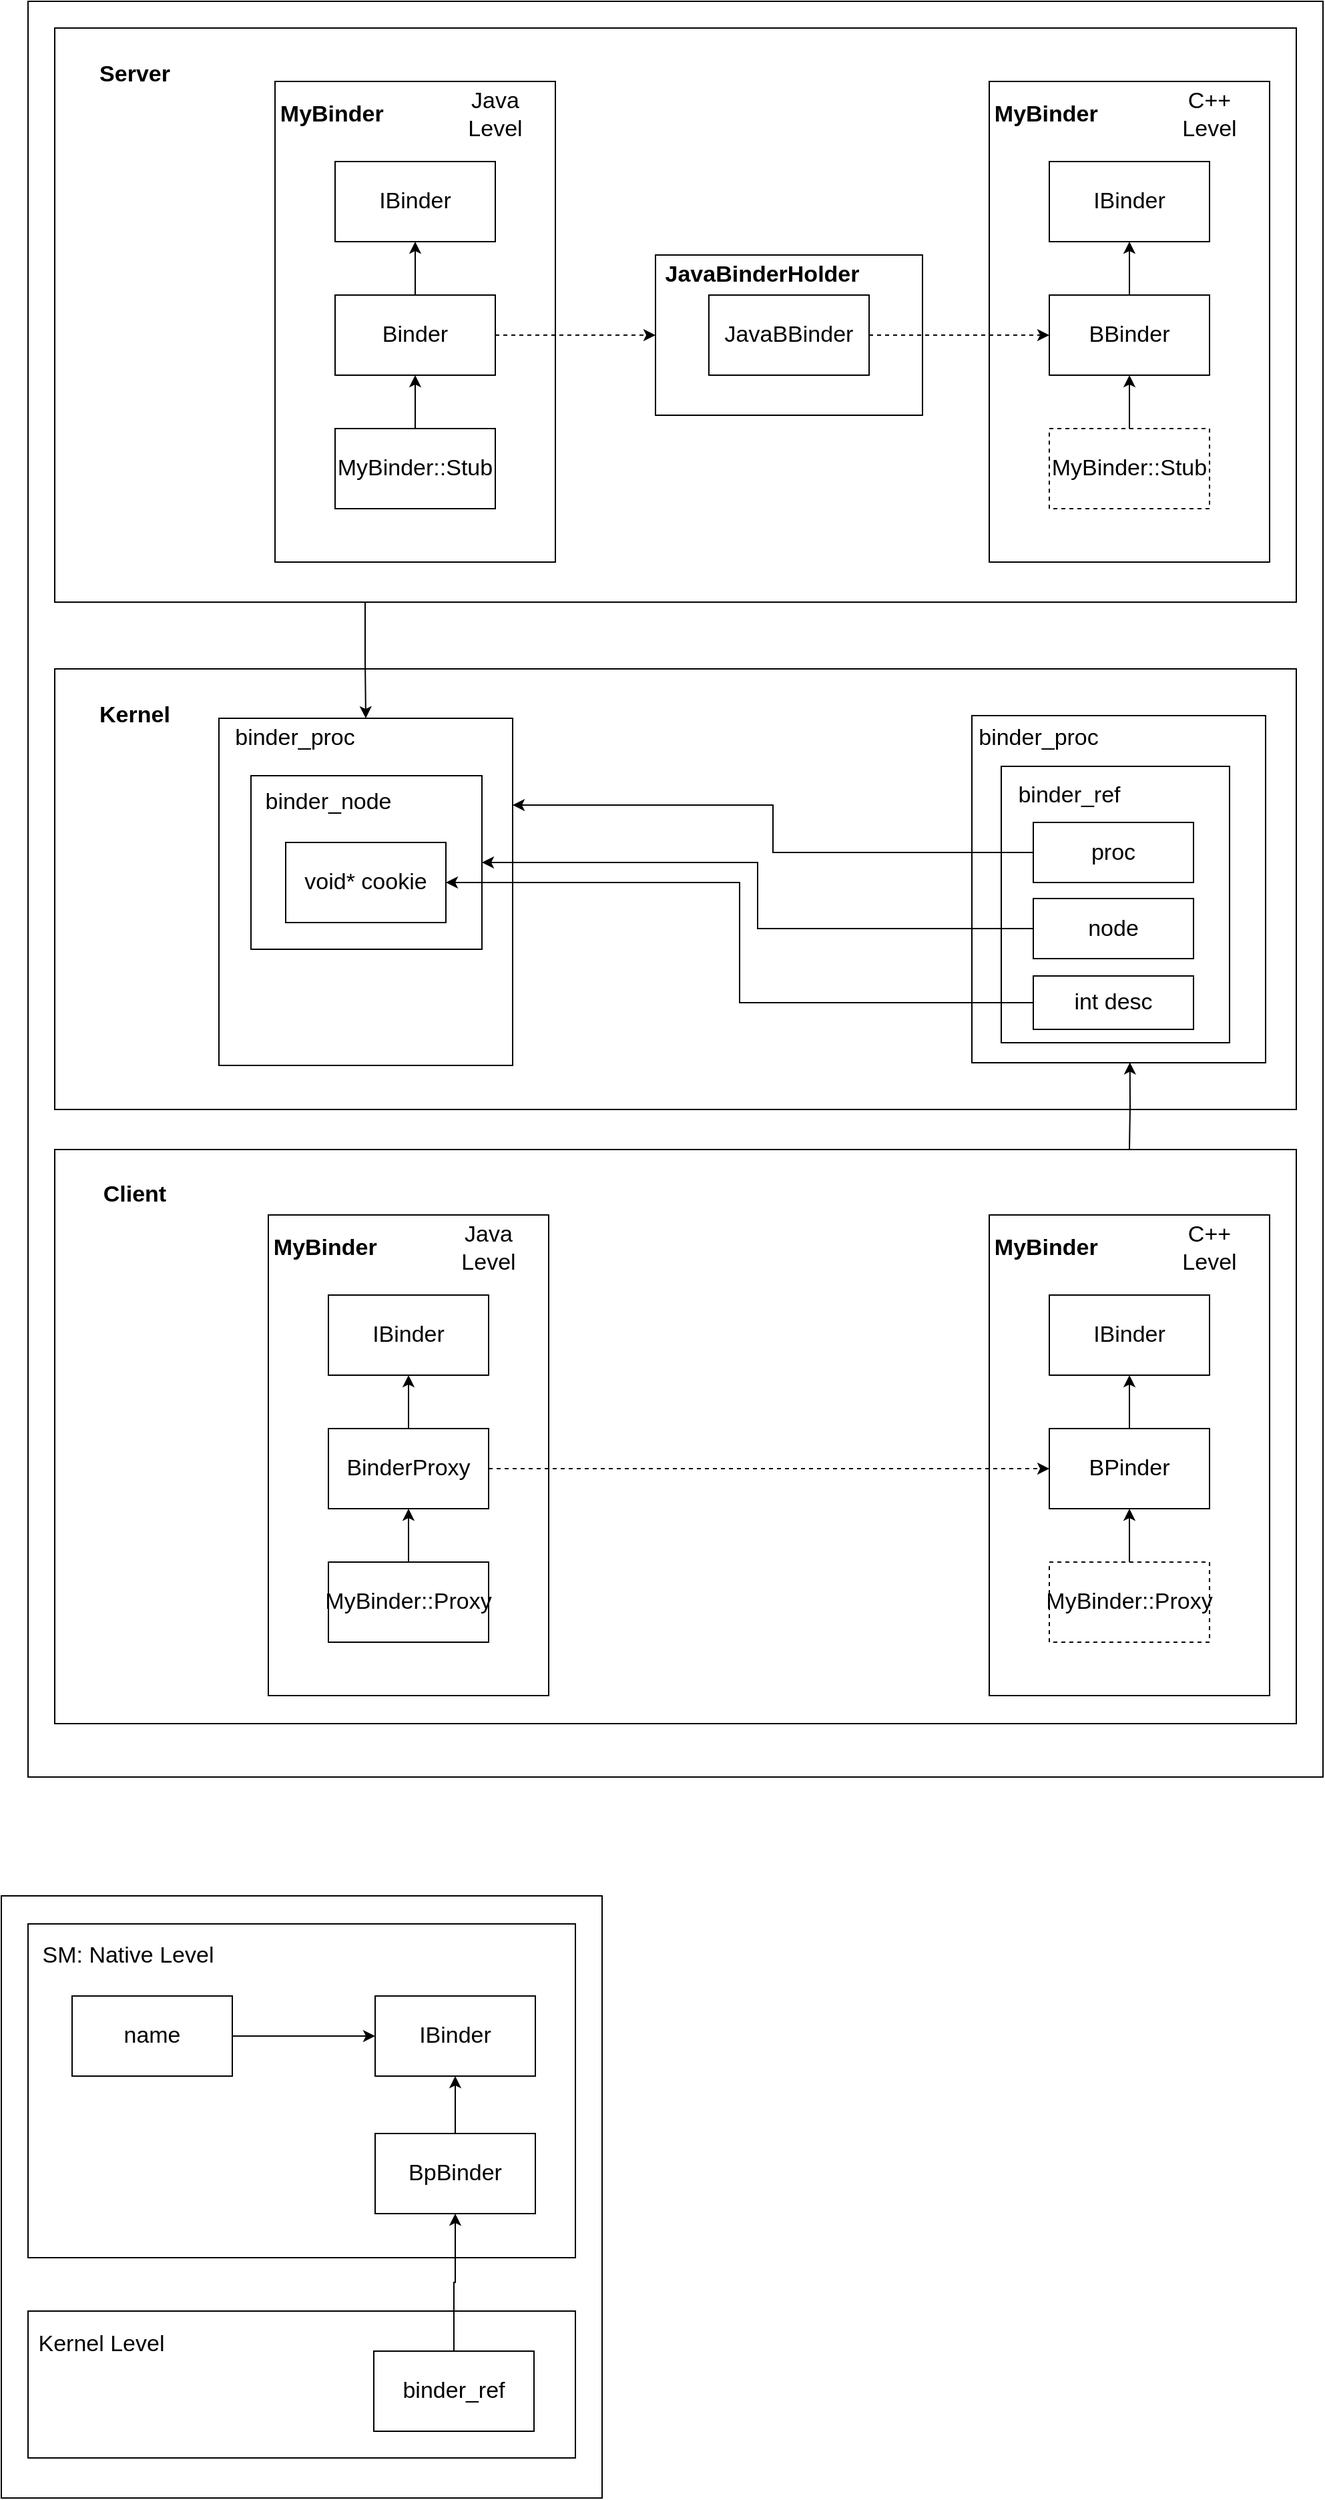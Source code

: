 <mxfile version="20.8.16" type="device"><diagram name="第 1 页" id="QQucarV1HdTiYy8BaOMb"><mxGraphModel dx="2049" dy="1206" grid="1" gridSize="10" guides="1" tooltips="1" connect="1" arrows="1" fold="1" page="1" pageScale="1" pageWidth="827" pageHeight="1169" math="0" shadow="0"><root><mxCell id="0"/><mxCell id="1" parent="0"/><mxCell id="3-tB35AmuFg1A2t_64or-93" value="" style="rounded=0;whiteSpace=wrap;html=1;fontSize=17;" vertex="1" parent="1"><mxGeometry x="80" y="1709" width="450" height="451" as="geometry"/></mxCell><mxCell id="3-tB35AmuFg1A2t_64or-89" value="" style="rounded=0;whiteSpace=wrap;html=1;fontSize=17;" vertex="1" parent="1"><mxGeometry x="100" y="2020" width="410" height="110" as="geometry"/></mxCell><mxCell id="3-tB35AmuFg1A2t_64or-80" value="" style="rounded=0;whiteSpace=wrap;html=1;fontSize=17;" vertex="1" parent="1"><mxGeometry x="100" y="1730" width="410" height="250" as="geometry"/></mxCell><mxCell id="3-tB35AmuFg1A2t_64or-72" value="" style="rounded=0;whiteSpace=wrap;html=1;fontSize=17;" vertex="1" parent="1"><mxGeometry x="100" y="290" width="970" height="1330" as="geometry"/></mxCell><mxCell id="3-tB35AmuFg1A2t_64or-55" value="" style="rounded=0;whiteSpace=wrap;html=1;fontSize=17;" vertex="1" parent="1"><mxGeometry x="120" y="790" width="930" height="330" as="geometry"/></mxCell><mxCell id="3-tB35AmuFg1A2t_64or-54" value="" style="rounded=0;whiteSpace=wrap;html=1;fontSize=17;" vertex="1" parent="1"><mxGeometry x="120" y="1150" width="930" height="430" as="geometry"/></mxCell><mxCell id="3-tB35AmuFg1A2t_64or-59" style="edgeStyle=orthogonalEdgeStyle;rounded=0;orthogonalLoop=1;jettySize=auto;html=1;exitX=0.25;exitY=1;exitDx=0;exitDy=0;entryX=0.5;entryY=0;entryDx=0;entryDy=0;fontSize=17;" edge="1" parent="1" source="3-tB35AmuFg1A2t_64or-53" target="3-tB35AmuFg1A2t_64or-57"><mxGeometry relative="1" as="geometry"/></mxCell><mxCell id="3-tB35AmuFg1A2t_64or-53" value="" style="rounded=0;whiteSpace=wrap;html=1;fontSize=17;" vertex="1" parent="1"><mxGeometry x="120" y="310" width="930" height="430" as="geometry"/></mxCell><mxCell id="3-tB35AmuFg1A2t_64or-22" value="" style="rounded=0;whiteSpace=wrap;html=1;fontSize=17;" vertex="1" parent="1"><mxGeometry x="570" y="480" width="200" height="120" as="geometry"/></mxCell><mxCell id="3-tB35AmuFg1A2t_64or-12" value="" style="rounded=0;whiteSpace=wrap;html=1;fontSize=17;" vertex="1" parent="1"><mxGeometry x="820" y="350" width="210" height="360" as="geometry"/></mxCell><mxCell id="3-tB35AmuFg1A2t_64or-5" value="" style="rounded=0;whiteSpace=wrap;html=1;fontSize=17;" vertex="1" parent="1"><mxGeometry x="285" y="350" width="210" height="360" as="geometry"/></mxCell><mxCell id="M1pufOp-37nRRUDhL_i7-8" value="IBinder" style="rounded=0;whiteSpace=wrap;html=1;fontSize=17;" parent="1" vertex="1"><mxGeometry x="330" y="410" width="120" height="60" as="geometry"/></mxCell><mxCell id="3-tB35AmuFg1A2t_64or-7" value="" style="edgeStyle=orthogonalEdgeStyle;rounded=0;orthogonalLoop=1;jettySize=auto;html=1;fontSize=17;" edge="1" parent="1" source="M1pufOp-37nRRUDhL_i7-9" target="M1pufOp-37nRRUDhL_i7-8"><mxGeometry relative="1" as="geometry"/></mxCell><mxCell id="3-tB35AmuFg1A2t_64or-24" style="edgeStyle=orthogonalEdgeStyle;rounded=0;orthogonalLoop=1;jettySize=auto;html=1;exitX=1;exitY=0.5;exitDx=0;exitDy=0;dashed=1;fontSize=17;" edge="1" parent="1" source="M1pufOp-37nRRUDhL_i7-9" target="3-tB35AmuFg1A2t_64or-22"><mxGeometry relative="1" as="geometry"/></mxCell><mxCell id="M1pufOp-37nRRUDhL_i7-9" value="Binder" style="rounded=0;whiteSpace=wrap;html=1;fontSize=17;" parent="1" vertex="1"><mxGeometry x="330" y="510" width="120" height="60" as="geometry"/></mxCell><mxCell id="3-tB35AmuFg1A2t_64or-8" value="" style="edgeStyle=orthogonalEdgeStyle;rounded=0;orthogonalLoop=1;jettySize=auto;html=1;fontSize=17;" edge="1" parent="1" source="3-tB35AmuFg1A2t_64or-4" target="M1pufOp-37nRRUDhL_i7-9"><mxGeometry relative="1" as="geometry"/></mxCell><mxCell id="3-tB35AmuFg1A2t_64or-4" value="MyBinder::Stub" style="rounded=0;whiteSpace=wrap;html=1;fontSize=17;" vertex="1" parent="1"><mxGeometry x="330" y="610" width="120" height="60" as="geometry"/></mxCell><mxCell id="3-tB35AmuFg1A2t_64or-9" value="MyBinder&amp;nbsp;" style="text;html=1;strokeColor=none;fillColor=none;align=center;verticalAlign=middle;whiteSpace=wrap;rounded=0;fontStyle=1;fontSize=17;" vertex="1" parent="1"><mxGeometry x="300" y="360" width="60" height="30" as="geometry"/></mxCell><mxCell id="3-tB35AmuFg1A2t_64or-11" value="Java Level" style="text;html=1;strokeColor=none;fillColor=none;align=center;verticalAlign=middle;whiteSpace=wrap;rounded=0;fontSize=17;" vertex="1" parent="1"><mxGeometry x="420" y="360" width="60" height="30" as="geometry"/></mxCell><mxCell id="3-tB35AmuFg1A2t_64or-13" value="IBinder" style="rounded=0;whiteSpace=wrap;html=1;fontSize=17;" vertex="1" parent="1"><mxGeometry x="865" y="410" width="120" height="60" as="geometry"/></mxCell><mxCell id="3-tB35AmuFg1A2t_64or-14" value="" style="edgeStyle=orthogonalEdgeStyle;rounded=0;orthogonalLoop=1;jettySize=auto;html=1;fontSize=17;" edge="1" parent="1" source="3-tB35AmuFg1A2t_64or-15" target="3-tB35AmuFg1A2t_64or-13"><mxGeometry relative="1" as="geometry"/></mxCell><mxCell id="3-tB35AmuFg1A2t_64or-15" value="BBinder" style="rounded=0;whiteSpace=wrap;html=1;fontSize=17;" vertex="1" parent="1"><mxGeometry x="865" y="510" width="120" height="60" as="geometry"/></mxCell><mxCell id="3-tB35AmuFg1A2t_64or-16" value="" style="edgeStyle=orthogonalEdgeStyle;rounded=0;orthogonalLoop=1;jettySize=auto;html=1;fontSize=17;" edge="1" parent="1" source="3-tB35AmuFg1A2t_64or-17" target="3-tB35AmuFg1A2t_64or-15"><mxGeometry relative="1" as="geometry"/></mxCell><mxCell id="3-tB35AmuFg1A2t_64or-17" value="MyBinder::Stub" style="rounded=0;whiteSpace=wrap;html=1;dashed=1;fontSize=17;" vertex="1" parent="1"><mxGeometry x="865" y="610" width="120" height="60" as="geometry"/></mxCell><mxCell id="3-tB35AmuFg1A2t_64or-18" value="MyBinder&amp;nbsp;" style="text;html=1;strokeColor=none;fillColor=none;align=center;verticalAlign=middle;whiteSpace=wrap;rounded=0;fontStyle=1;fontSize=17;" vertex="1" parent="1"><mxGeometry x="835" y="360" width="60" height="30" as="geometry"/></mxCell><mxCell id="3-tB35AmuFg1A2t_64or-19" value="C++ Level" style="text;html=1;strokeColor=none;fillColor=none;align=center;verticalAlign=middle;whiteSpace=wrap;rounded=0;fontSize=17;" vertex="1" parent="1"><mxGeometry x="955" y="360" width="60" height="30" as="geometry"/></mxCell><mxCell id="3-tB35AmuFg1A2t_64or-25" style="edgeStyle=orthogonalEdgeStyle;rounded=0;orthogonalLoop=1;jettySize=auto;html=1;exitX=1;exitY=0.5;exitDx=0;exitDy=0;entryX=0;entryY=0.5;entryDx=0;entryDy=0;dashed=1;fontSize=17;" edge="1" parent="1" source="3-tB35AmuFg1A2t_64or-21" target="3-tB35AmuFg1A2t_64or-15"><mxGeometry relative="1" as="geometry"/></mxCell><mxCell id="3-tB35AmuFg1A2t_64or-21" value="JavaBBinder" style="rounded=0;whiteSpace=wrap;html=1;fontSize=17;" vertex="1" parent="1"><mxGeometry x="610" y="510" width="120" height="60" as="geometry"/></mxCell><mxCell id="3-tB35AmuFg1A2t_64or-23" value="JavaBinderHolder" style="text;html=1;strokeColor=none;fillColor=none;align=center;verticalAlign=middle;whiteSpace=wrap;rounded=0;fontStyle=1;fontSize=17;" vertex="1" parent="1"><mxGeometry x="620" y="480" width="60" height="30" as="geometry"/></mxCell><mxCell id="3-tB35AmuFg1A2t_64or-60" style="edgeStyle=orthogonalEdgeStyle;rounded=0;orthogonalLoop=1;jettySize=auto;html=1;entryX=0.538;entryY=0.999;entryDx=0;entryDy=0;entryPerimeter=0;fontSize=17;" edge="1" parent="1" target="3-tB35AmuFg1A2t_64or-58"><mxGeometry relative="1" as="geometry"><mxPoint x="925" y="1150" as="sourcePoint"/></mxGeometry></mxCell><mxCell id="3-tB35AmuFg1A2t_64or-27" value="" style="rounded=0;whiteSpace=wrap;html=1;fontSize=17;" vertex="1" parent="1"><mxGeometry x="820" y="1199" width="210" height="360" as="geometry"/></mxCell><mxCell id="3-tB35AmuFg1A2t_64or-28" value="" style="rounded=0;whiteSpace=wrap;html=1;fontSize=17;" vertex="1" parent="1"><mxGeometry x="280" y="1199" width="210" height="360" as="geometry"/></mxCell><mxCell id="3-tB35AmuFg1A2t_64or-29" value="IBinder" style="rounded=0;whiteSpace=wrap;html=1;fontSize=17;" vertex="1" parent="1"><mxGeometry x="325" y="1259" width="120" height="60" as="geometry"/></mxCell><mxCell id="3-tB35AmuFg1A2t_64or-30" value="" style="edgeStyle=orthogonalEdgeStyle;rounded=0;orthogonalLoop=1;jettySize=auto;html=1;fontSize=17;" edge="1" parent="1" source="3-tB35AmuFg1A2t_64or-32" target="3-tB35AmuFg1A2t_64or-29"><mxGeometry relative="1" as="geometry"/></mxCell><mxCell id="3-tB35AmuFg1A2t_64or-31" style="edgeStyle=orthogonalEdgeStyle;rounded=0;orthogonalLoop=1;jettySize=auto;html=1;exitX=1;exitY=0.5;exitDx=0;exitDy=0;dashed=1;entryX=0;entryY=0.5;entryDx=0;entryDy=0;fontSize=17;" edge="1" parent="1" source="3-tB35AmuFg1A2t_64or-32" target="3-tB35AmuFg1A2t_64or-39"><mxGeometry relative="1" as="geometry"><mxPoint x="565" y="1389" as="targetPoint"/></mxGeometry></mxCell><mxCell id="3-tB35AmuFg1A2t_64or-32" value="BinderProxy" style="rounded=0;whiteSpace=wrap;html=1;fontSize=17;" vertex="1" parent="1"><mxGeometry x="325" y="1359" width="120" height="60" as="geometry"/></mxCell><mxCell id="3-tB35AmuFg1A2t_64or-33" value="" style="edgeStyle=orthogonalEdgeStyle;rounded=0;orthogonalLoop=1;jettySize=auto;html=1;fontSize=17;" edge="1" parent="1" source="3-tB35AmuFg1A2t_64or-34" target="3-tB35AmuFg1A2t_64or-32"><mxGeometry relative="1" as="geometry"/></mxCell><mxCell id="3-tB35AmuFg1A2t_64or-34" value="MyBinder::Proxy" style="rounded=0;whiteSpace=wrap;html=1;fontSize=17;" vertex="1" parent="1"><mxGeometry x="325" y="1459" width="120" height="60" as="geometry"/></mxCell><mxCell id="3-tB35AmuFg1A2t_64or-35" value="MyBinder&amp;nbsp;" style="text;html=1;strokeColor=none;fillColor=none;align=center;verticalAlign=middle;whiteSpace=wrap;rounded=0;fontStyle=1;fontSize=17;" vertex="1" parent="1"><mxGeometry x="295" y="1209" width="60" height="30" as="geometry"/></mxCell><mxCell id="3-tB35AmuFg1A2t_64or-36" value="Java Level" style="text;html=1;strokeColor=none;fillColor=none;align=center;verticalAlign=middle;whiteSpace=wrap;rounded=0;fontSize=17;" vertex="1" parent="1"><mxGeometry x="415" y="1209" width="60" height="30" as="geometry"/></mxCell><mxCell id="3-tB35AmuFg1A2t_64or-37" value="IBinder" style="rounded=0;whiteSpace=wrap;html=1;fontSize=17;" vertex="1" parent="1"><mxGeometry x="865" y="1259" width="120" height="60" as="geometry"/></mxCell><mxCell id="3-tB35AmuFg1A2t_64or-38" value="" style="edgeStyle=orthogonalEdgeStyle;rounded=0;orthogonalLoop=1;jettySize=auto;html=1;fontSize=17;" edge="1" parent="1" source="3-tB35AmuFg1A2t_64or-39" target="3-tB35AmuFg1A2t_64or-37"><mxGeometry relative="1" as="geometry"/></mxCell><mxCell id="3-tB35AmuFg1A2t_64or-39" value="BPinder" style="rounded=0;whiteSpace=wrap;html=1;fontSize=17;" vertex="1" parent="1"><mxGeometry x="865" y="1359" width="120" height="60" as="geometry"/></mxCell><mxCell id="3-tB35AmuFg1A2t_64or-40" value="" style="edgeStyle=orthogonalEdgeStyle;rounded=0;orthogonalLoop=1;jettySize=auto;html=1;fontSize=17;" edge="1" parent="1" source="3-tB35AmuFg1A2t_64or-41" target="3-tB35AmuFg1A2t_64or-39"><mxGeometry relative="1" as="geometry"/></mxCell><mxCell id="3-tB35AmuFg1A2t_64or-41" value="MyBinder::Proxy" style="rounded=0;whiteSpace=wrap;html=1;dashed=1;fontSize=17;" vertex="1" parent="1"><mxGeometry x="865" y="1459" width="120" height="60" as="geometry"/></mxCell><mxCell id="3-tB35AmuFg1A2t_64or-42" value="MyBinder&amp;nbsp;" style="text;html=1;strokeColor=none;fillColor=none;align=center;verticalAlign=middle;whiteSpace=wrap;rounded=0;fontStyle=1;fontSize=17;" vertex="1" parent="1"><mxGeometry x="835" y="1209" width="60" height="30" as="geometry"/></mxCell><mxCell id="3-tB35AmuFg1A2t_64or-43" value="C++ Level" style="text;html=1;strokeColor=none;fillColor=none;align=center;verticalAlign=middle;whiteSpace=wrap;rounded=0;fontSize=17;" vertex="1" parent="1"><mxGeometry x="955" y="1209" width="60" height="30" as="geometry"/></mxCell><mxCell id="3-tB35AmuFg1A2t_64or-51" value="Server" style="text;html=1;strokeColor=none;fillColor=none;align=center;verticalAlign=middle;whiteSpace=wrap;rounded=0;fontSize=17;fontStyle=1" vertex="1" parent="1"><mxGeometry x="150" y="330" width="60" height="30" as="geometry"/></mxCell><mxCell id="3-tB35AmuFg1A2t_64or-52" value="Client" style="text;html=1;strokeColor=none;fillColor=none;align=center;verticalAlign=middle;whiteSpace=wrap;rounded=0;fontSize=17;fontStyle=1" vertex="1" parent="1"><mxGeometry x="150" y="1169" width="60" height="30" as="geometry"/></mxCell><mxCell id="3-tB35AmuFg1A2t_64or-56" value="Kernel" style="text;html=1;strokeColor=none;fillColor=none;align=center;verticalAlign=middle;whiteSpace=wrap;rounded=0;fontSize=17;fontStyle=1" vertex="1" parent="1"><mxGeometry x="150" y="810" width="60" height="30" as="geometry"/></mxCell><mxCell id="3-tB35AmuFg1A2t_64or-57" value="" style="rounded=0;whiteSpace=wrap;html=1;fontSize=17;" vertex="1" parent="1"><mxGeometry x="243" y="827" width="220" height="260" as="geometry"/></mxCell><mxCell id="3-tB35AmuFg1A2t_64or-58" value="" style="rounded=0;whiteSpace=wrap;html=1;fontSize=17;" vertex="1" parent="1"><mxGeometry x="807" y="825" width="220" height="260" as="geometry"/></mxCell><mxCell id="3-tB35AmuFg1A2t_64or-61" value="binder_proc" style="text;html=1;strokeColor=none;fillColor=none;align=center;verticalAlign=middle;whiteSpace=wrap;rounded=0;fontSize=17;" vertex="1" parent="1"><mxGeometry x="270" y="827" width="60" height="30" as="geometry"/></mxCell><mxCell id="3-tB35AmuFg1A2t_64or-62" value="binder_proc" style="text;html=1;strokeColor=none;fillColor=none;align=center;verticalAlign=middle;whiteSpace=wrap;rounded=0;fontSize=17;" vertex="1" parent="1"><mxGeometry x="827" y="827" width="60" height="30" as="geometry"/></mxCell><mxCell id="3-tB35AmuFg1A2t_64or-63" value="" style="rounded=0;whiteSpace=wrap;html=1;fontSize=17;" vertex="1" parent="1"><mxGeometry x="267" y="870" width="173" height="130" as="geometry"/></mxCell><mxCell id="3-tB35AmuFg1A2t_64or-64" value="" style="rounded=0;whiteSpace=wrap;html=1;fontSize=17;" vertex="1" parent="1"><mxGeometry x="829" y="863" width="171" height="207" as="geometry"/></mxCell><mxCell id="3-tB35AmuFg1A2t_64or-65" value="binder_node" style="text;html=1;strokeColor=none;fillColor=none;align=center;verticalAlign=middle;whiteSpace=wrap;rounded=0;fontSize=17;" vertex="1" parent="1"><mxGeometry x="295" y="875" width="60" height="30" as="geometry"/></mxCell><mxCell id="3-tB35AmuFg1A2t_64or-66" value="binder_ref" style="text;html=1;strokeColor=none;fillColor=none;align=center;verticalAlign=middle;whiteSpace=wrap;rounded=0;fontSize=17;" vertex="1" parent="1"><mxGeometry x="850" y="870" width="60" height="30" as="geometry"/></mxCell><mxCell id="3-tB35AmuFg1A2t_64or-67" value="void* cookie" style="rounded=0;whiteSpace=wrap;html=1;fontSize=17;" vertex="1" parent="1"><mxGeometry x="293" y="920" width="120" height="60" as="geometry"/></mxCell><mxCell id="3-tB35AmuFg1A2t_64or-77" style="edgeStyle=orthogonalEdgeStyle;rounded=0;orthogonalLoop=1;jettySize=auto;html=1;exitX=0;exitY=0.5;exitDx=0;exitDy=0;entryX=1;entryY=0.5;entryDx=0;entryDy=0;fontSize=17;" edge="1" parent="1" source="3-tB35AmuFg1A2t_64or-68" target="3-tB35AmuFg1A2t_64or-67"><mxGeometry relative="1" as="geometry"/></mxCell><mxCell id="3-tB35AmuFg1A2t_64or-68" value="int desc" style="rounded=0;whiteSpace=wrap;html=1;fontSize=17;" vertex="1" parent="1"><mxGeometry x="853" y="1020" width="120" height="40" as="geometry"/></mxCell><mxCell id="3-tB35AmuFg1A2t_64or-75" style="edgeStyle=orthogonalEdgeStyle;rounded=0;orthogonalLoop=1;jettySize=auto;html=1;exitX=0;exitY=0.5;exitDx=0;exitDy=0;entryX=1;entryY=0.25;entryDx=0;entryDy=0;fontSize=17;" edge="1" parent="1" source="3-tB35AmuFg1A2t_64or-73" target="3-tB35AmuFg1A2t_64or-57"><mxGeometry relative="1" as="geometry"/></mxCell><mxCell id="3-tB35AmuFg1A2t_64or-73" value="proc" style="rounded=0;whiteSpace=wrap;html=1;fontSize=17;" vertex="1" parent="1"><mxGeometry x="853" y="905" width="120" height="45" as="geometry"/></mxCell><mxCell id="3-tB35AmuFg1A2t_64or-76" style="edgeStyle=orthogonalEdgeStyle;rounded=0;orthogonalLoop=1;jettySize=auto;html=1;exitX=0;exitY=0.5;exitDx=0;exitDy=0;fontSize=17;" edge="1" parent="1" source="3-tB35AmuFg1A2t_64or-74" target="3-tB35AmuFg1A2t_64or-63"><mxGeometry relative="1" as="geometry"/></mxCell><mxCell id="3-tB35AmuFg1A2t_64or-74" value="node" style="rounded=0;whiteSpace=wrap;html=1;fontSize=17;" vertex="1" parent="1"><mxGeometry x="853" y="962" width="120" height="45" as="geometry"/></mxCell><mxCell id="3-tB35AmuFg1A2t_64or-81" style="edgeStyle=orthogonalEdgeStyle;rounded=0;orthogonalLoop=1;jettySize=auto;html=1;exitX=1;exitY=0.5;exitDx=0;exitDy=0;entryX=0;entryY=0.5;entryDx=0;entryDy=0;fontSize=17;" edge="1" parent="1" source="3-tB35AmuFg1A2t_64or-78" target="3-tB35AmuFg1A2t_64or-79"><mxGeometry relative="1" as="geometry"/></mxCell><mxCell id="3-tB35AmuFg1A2t_64or-78" value="name" style="rounded=0;whiteSpace=wrap;html=1;fontSize=17;" vertex="1" parent="1"><mxGeometry x="133" y="1784" width="120" height="60" as="geometry"/></mxCell><mxCell id="3-tB35AmuFg1A2t_64or-79" value="IBinder" style="rounded=0;whiteSpace=wrap;html=1;fontSize=17;" vertex="1" parent="1"><mxGeometry x="360" y="1784" width="120" height="60" as="geometry"/></mxCell><mxCell id="3-tB35AmuFg1A2t_64or-90" style="edgeStyle=orthogonalEdgeStyle;rounded=0;orthogonalLoop=1;jettySize=auto;html=1;exitX=0.5;exitY=0;exitDx=0;exitDy=0;entryX=0.5;entryY=1;entryDx=0;entryDy=0;fontSize=17;" edge="1" parent="1" source="3-tB35AmuFg1A2t_64or-85" target="3-tB35AmuFg1A2t_64or-86"><mxGeometry relative="1" as="geometry"/></mxCell><mxCell id="3-tB35AmuFg1A2t_64or-85" value="binder_ref" style="rounded=0;whiteSpace=wrap;html=1;fontSize=17;" vertex="1" parent="1"><mxGeometry x="359" y="2050" width="120" height="60" as="geometry"/></mxCell><mxCell id="3-tB35AmuFg1A2t_64or-88" value="" style="edgeStyle=orthogonalEdgeStyle;rounded=0;orthogonalLoop=1;jettySize=auto;html=1;fontSize=17;" edge="1" parent="1" source="3-tB35AmuFg1A2t_64or-86" target="3-tB35AmuFg1A2t_64or-79"><mxGeometry relative="1" as="geometry"/></mxCell><mxCell id="3-tB35AmuFg1A2t_64or-86" value="BpBinder" style="rounded=0;whiteSpace=wrap;html=1;fontSize=17;" vertex="1" parent="1"><mxGeometry x="360" y="1887" width="120" height="60" as="geometry"/></mxCell><mxCell id="3-tB35AmuFg1A2t_64or-91" value="SM: Native Level" style="text;html=1;strokeColor=none;fillColor=none;align=center;verticalAlign=middle;whiteSpace=wrap;rounded=0;fontSize=17;" vertex="1" parent="1"><mxGeometry x="100" y="1739" width="150" height="30" as="geometry"/></mxCell><mxCell id="3-tB35AmuFg1A2t_64or-92" value="Kernel Level" style="text;html=1;strokeColor=none;fillColor=none;align=center;verticalAlign=middle;whiteSpace=wrap;rounded=0;fontSize=17;" vertex="1" parent="1"><mxGeometry x="80" y="2030" width="150" height="30" as="geometry"/></mxCell></root></mxGraphModel></diagram></mxfile>